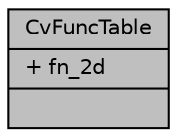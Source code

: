 digraph "CvFuncTable"
{
 // LATEX_PDF_SIZE
  edge [fontname="Helvetica",fontsize="10",labelfontname="Helvetica",labelfontsize="10"];
  node [fontname="Helvetica",fontsize="10",shape=record];
  Node1 [label="{CvFuncTable\n|+ fn_2d\l|}",height=0.2,width=0.4,color="black", fillcolor="grey75", style="filled", fontcolor="black",tooltip=" "];
}
